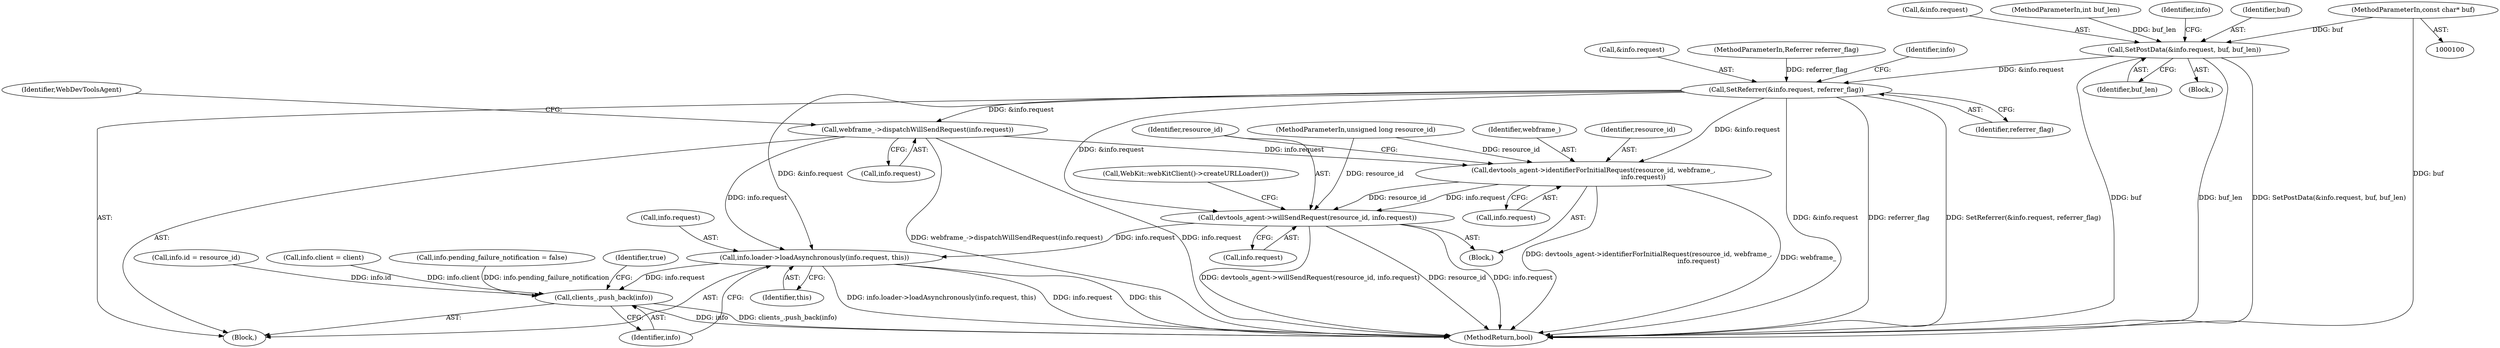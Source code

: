 digraph "1_Chrome_ea3d1d84be3d6f97bf50e76511c9e26af6895533_40@pointer" {
"1000104" [label="(MethodParameterIn,const char* buf)"];
"1000158" [label="(Call,SetPostData(&info.request, buf, buf_len))"];
"1000165" [label="(Call,SetReferrer(&info.request, referrer_flag))"];
"1000171" [label="(Call,webframe_->dispatchWillSendRequest(info.request))"];
"1000182" [label="(Call,devtools_agent->identifierForInitialRequest(resource_id, webframe_,\n                                                info.request))"];
"1000188" [label="(Call,devtools_agent->willSendRequest(resource_id, info.request))"];
"1000200" [label="(Call,info.loader->loadAsynchronously(info.request, this))"];
"1000205" [label="(Call,clients_.push_back(info))"];
"1000205" [label="(Call,clients_.push_back(info))"];
"1000168" [label="(Identifier,info)"];
"1000201" [label="(Call,info.request)"];
"1000189" [label="(Identifier,resource_id)"];
"1000101" [label="(MethodParameterIn,unsigned long resource_id)"];
"1000138" [label="(Call,info.pending_failure_notification = false)"];
"1000190" [label="(Call,info.request)"];
"1000185" [label="(Call,info.request)"];
"1000208" [label="(Identifier,true)"];
"1000182" [label="(Call,devtools_agent->identifierForInitialRequest(resource_id, webframe_,\n                                                info.request))"];
"1000163" [label="(Identifier,buf)"];
"1000109" [label="(Block,)"];
"1000170" [label="(Identifier,referrer_flag)"];
"1000166" [label="(Call,&info.request)"];
"1000108" [label="(MethodParameterIn,Referrer referrer_flag)"];
"1000171" [label="(Call,webframe_->dispatchWillSendRequest(info.request))"];
"1000159" [label="(Call,&info.request)"];
"1000206" [label="(Identifier,info)"];
"1000209" [label="(MethodReturn,bool)"];
"1000200" [label="(Call,info.loader->loadAsynchronously(info.request, this))"];
"1000178" [label="(Identifier,WebDevToolsAgent)"];
"1000181" [label="(Block,)"];
"1000104" [label="(MethodParameterIn,const char* buf)"];
"1000204" [label="(Identifier,this)"];
"1000164" [label="(Identifier,buf_len)"];
"1000173" [label="(Identifier,info)"];
"1000118" [label="(Call,info.id = resource_id)"];
"1000165" [label="(Call,SetReferrer(&info.request, referrer_flag))"];
"1000105" [label="(MethodParameterIn,int buf_len)"];
"1000194" [label="(Call,WebKit::webKitClient()->createURLLoader())"];
"1000158" [label="(Call,SetPostData(&info.request, buf, buf_len))"];
"1000184" [label="(Identifier,webframe_)"];
"1000123" [label="(Call,info.client = client)"];
"1000183" [label="(Identifier,resource_id)"];
"1000157" [label="(Block,)"];
"1000188" [label="(Call,devtools_agent->willSendRequest(resource_id, info.request))"];
"1000172" [label="(Call,info.request)"];
"1000104" -> "1000100"  [label="AST: "];
"1000104" -> "1000209"  [label="DDG: buf"];
"1000104" -> "1000158"  [label="DDG: buf"];
"1000158" -> "1000157"  [label="AST: "];
"1000158" -> "1000164"  [label="CFG: "];
"1000159" -> "1000158"  [label="AST: "];
"1000163" -> "1000158"  [label="AST: "];
"1000164" -> "1000158"  [label="AST: "];
"1000168" -> "1000158"  [label="CFG: "];
"1000158" -> "1000209"  [label="DDG: buf_len"];
"1000158" -> "1000209"  [label="DDG: SetPostData(&info.request, buf, buf_len)"];
"1000158" -> "1000209"  [label="DDG: buf"];
"1000105" -> "1000158"  [label="DDG: buf_len"];
"1000158" -> "1000165"  [label="DDG: &info.request"];
"1000165" -> "1000109"  [label="AST: "];
"1000165" -> "1000170"  [label="CFG: "];
"1000166" -> "1000165"  [label="AST: "];
"1000170" -> "1000165"  [label="AST: "];
"1000173" -> "1000165"  [label="CFG: "];
"1000165" -> "1000209"  [label="DDG: &info.request"];
"1000165" -> "1000209"  [label="DDG: referrer_flag"];
"1000165" -> "1000209"  [label="DDG: SetReferrer(&info.request, referrer_flag)"];
"1000108" -> "1000165"  [label="DDG: referrer_flag"];
"1000165" -> "1000171"  [label="DDG: &info.request"];
"1000165" -> "1000182"  [label="DDG: &info.request"];
"1000165" -> "1000188"  [label="DDG: &info.request"];
"1000165" -> "1000200"  [label="DDG: &info.request"];
"1000171" -> "1000109"  [label="AST: "];
"1000171" -> "1000172"  [label="CFG: "];
"1000172" -> "1000171"  [label="AST: "];
"1000178" -> "1000171"  [label="CFG: "];
"1000171" -> "1000209"  [label="DDG: info.request"];
"1000171" -> "1000209"  [label="DDG: webframe_->dispatchWillSendRequest(info.request)"];
"1000171" -> "1000182"  [label="DDG: info.request"];
"1000171" -> "1000200"  [label="DDG: info.request"];
"1000182" -> "1000181"  [label="AST: "];
"1000182" -> "1000185"  [label="CFG: "];
"1000183" -> "1000182"  [label="AST: "];
"1000184" -> "1000182"  [label="AST: "];
"1000185" -> "1000182"  [label="AST: "];
"1000189" -> "1000182"  [label="CFG: "];
"1000182" -> "1000209"  [label="DDG: devtools_agent->identifierForInitialRequest(resource_id, webframe_,\n                                                info.request)"];
"1000182" -> "1000209"  [label="DDG: webframe_"];
"1000101" -> "1000182"  [label="DDG: resource_id"];
"1000182" -> "1000188"  [label="DDG: resource_id"];
"1000182" -> "1000188"  [label="DDG: info.request"];
"1000188" -> "1000181"  [label="AST: "];
"1000188" -> "1000190"  [label="CFG: "];
"1000189" -> "1000188"  [label="AST: "];
"1000190" -> "1000188"  [label="AST: "];
"1000194" -> "1000188"  [label="CFG: "];
"1000188" -> "1000209"  [label="DDG: info.request"];
"1000188" -> "1000209"  [label="DDG: devtools_agent->willSendRequest(resource_id, info.request)"];
"1000188" -> "1000209"  [label="DDG: resource_id"];
"1000101" -> "1000188"  [label="DDG: resource_id"];
"1000188" -> "1000200"  [label="DDG: info.request"];
"1000200" -> "1000109"  [label="AST: "];
"1000200" -> "1000204"  [label="CFG: "];
"1000201" -> "1000200"  [label="AST: "];
"1000204" -> "1000200"  [label="AST: "];
"1000206" -> "1000200"  [label="CFG: "];
"1000200" -> "1000209"  [label="DDG: info.loader->loadAsynchronously(info.request, this)"];
"1000200" -> "1000209"  [label="DDG: info.request"];
"1000200" -> "1000209"  [label="DDG: this"];
"1000200" -> "1000205"  [label="DDG: info.request"];
"1000205" -> "1000109"  [label="AST: "];
"1000205" -> "1000206"  [label="CFG: "];
"1000206" -> "1000205"  [label="AST: "];
"1000208" -> "1000205"  [label="CFG: "];
"1000205" -> "1000209"  [label="DDG: info"];
"1000205" -> "1000209"  [label="DDG: clients_.push_back(info)"];
"1000138" -> "1000205"  [label="DDG: info.pending_failure_notification"];
"1000118" -> "1000205"  [label="DDG: info.id"];
"1000123" -> "1000205"  [label="DDG: info.client"];
}

